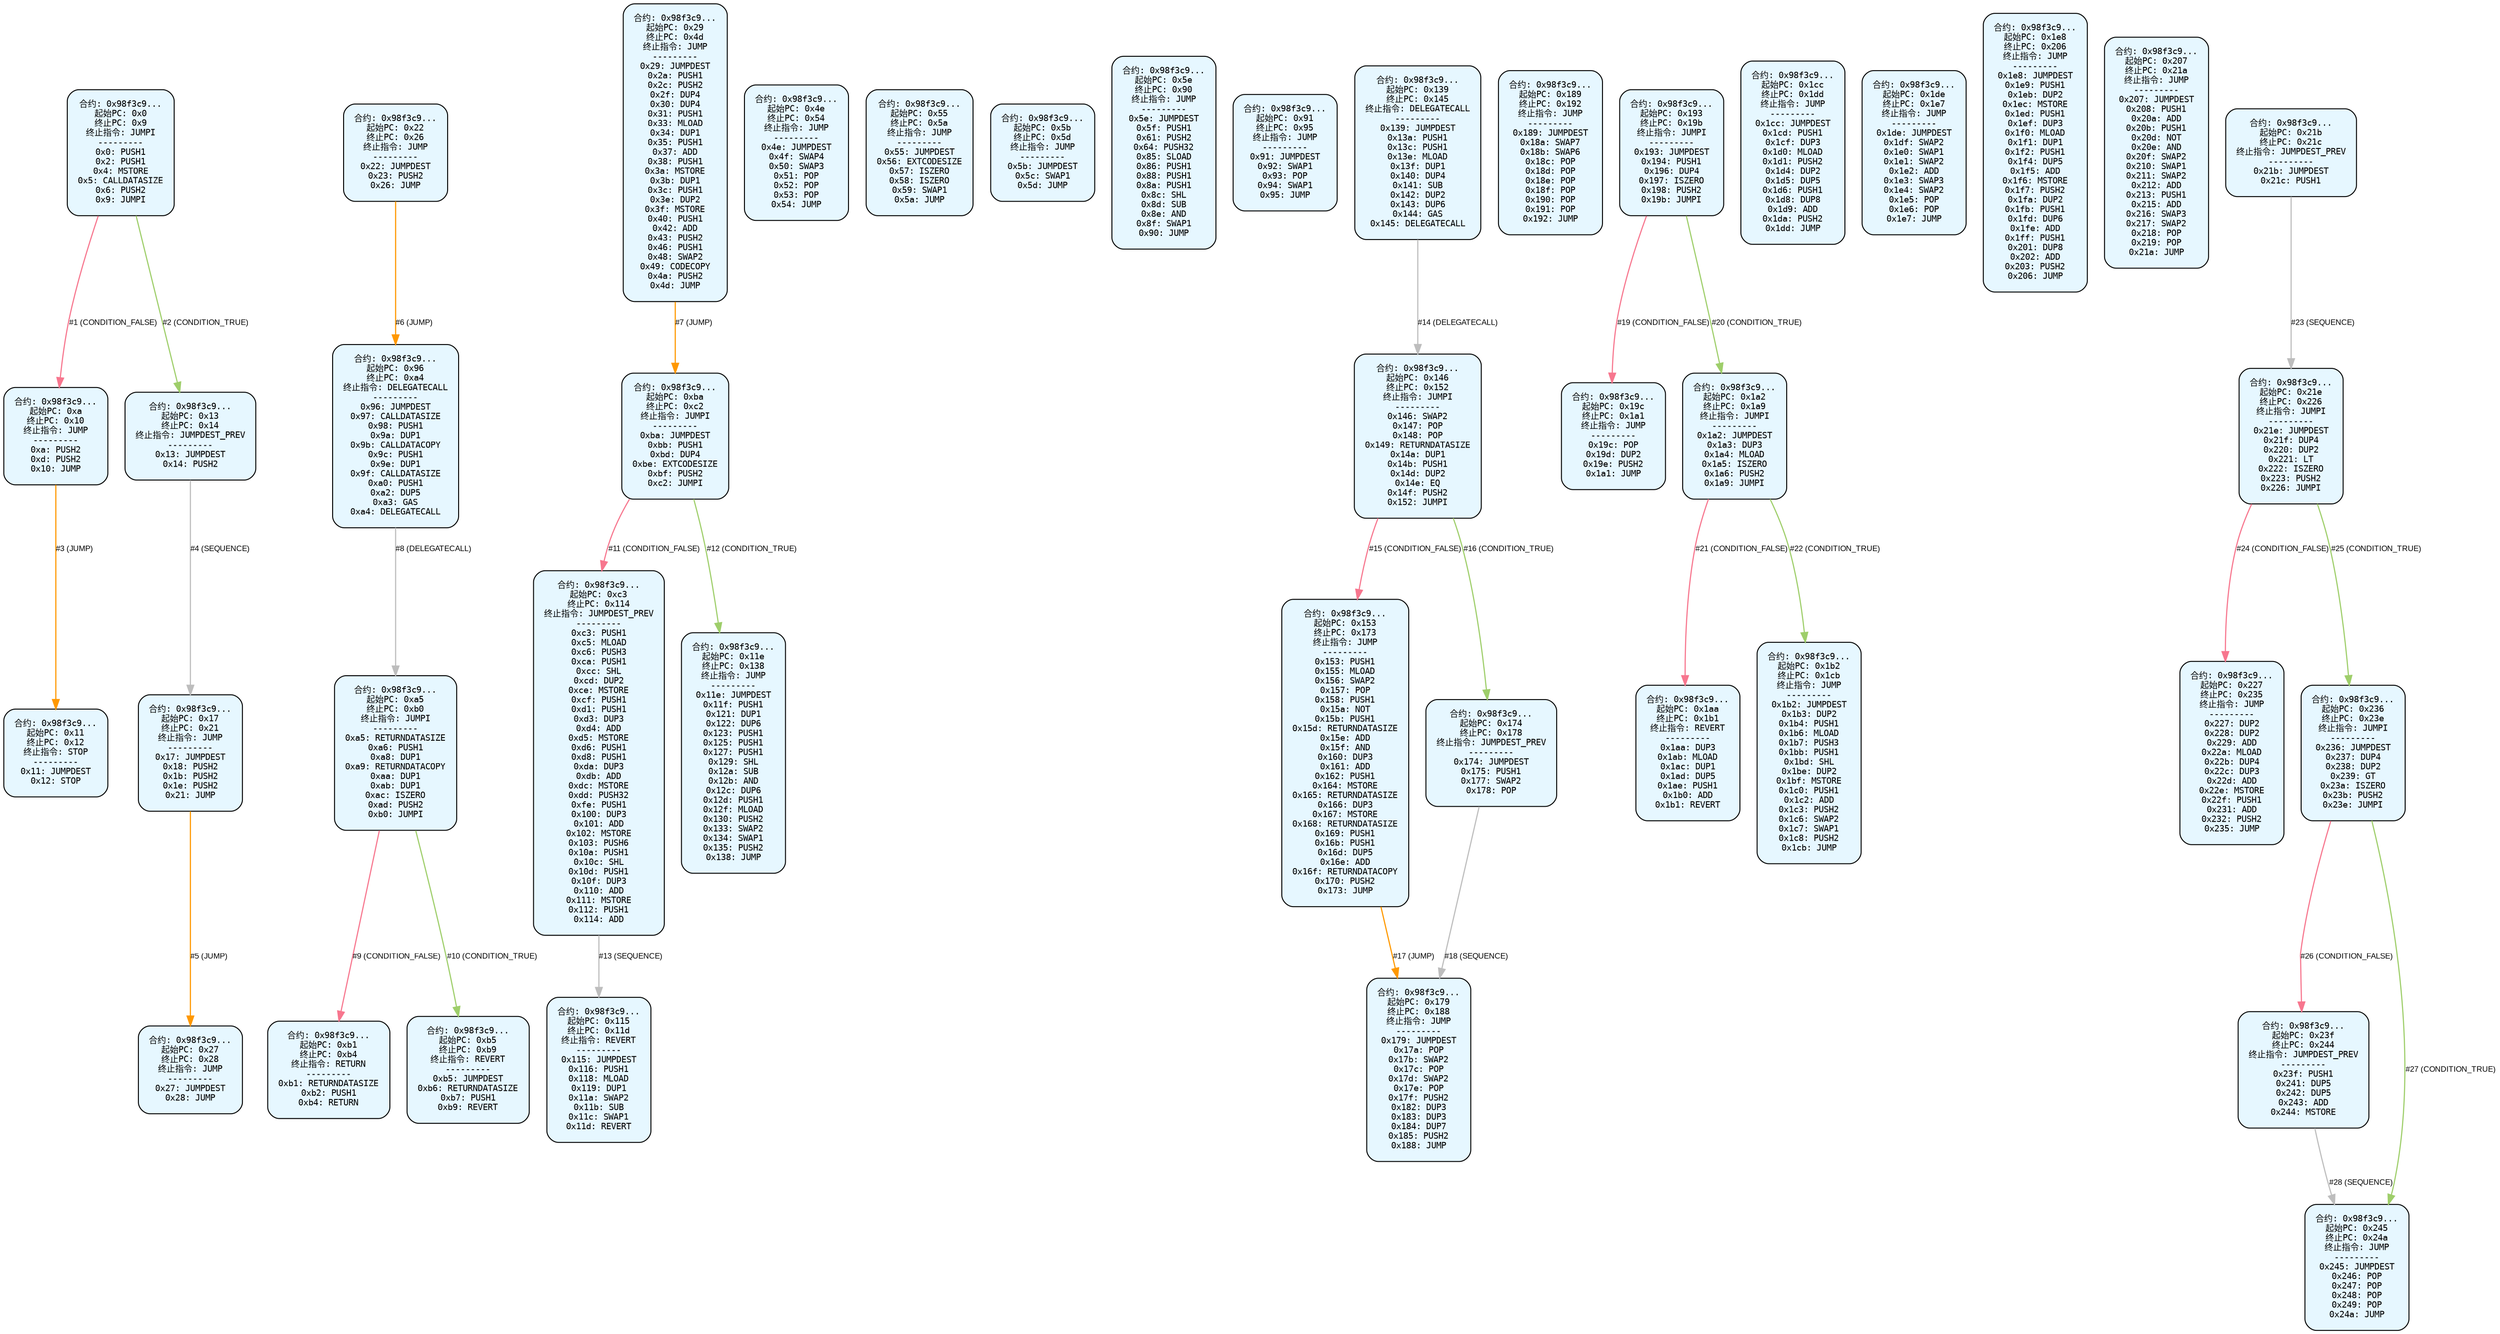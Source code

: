 digraph Static_Complete_CFG {
    rankdir=TB;
    node [shape=box, style="filled, rounded", fontname="Monospace", fontsize=9, margin=0.15];
    edge [fontname="Arial", fontsize=8, penwidth=1.2];
    "block_0" [label="合约: 0x98f3c9...
起始PC: 0x0
终止PC: 0x9
终止指令: JUMPI
---------
0x0: PUSH1
0x2: PUSH1
0x4: MSTORE
0x5: CALLDATASIZE
0x6: PUSH2
0x9: JUMPI", fillcolor="#e6f7ff"];
    "block_a" [label="合约: 0x98f3c9...
起始PC: 0xa
终止PC: 0x10
终止指令: JUMP
---------
0xa: PUSH2
0xd: PUSH2
0x10: JUMP", fillcolor="#e6f7ff"];
    "block_11" [label="合约: 0x98f3c9...
起始PC: 0x11
终止PC: 0x12
终止指令: STOP
---------
0x11: JUMPDEST
0x12: STOP", fillcolor="#e6f7ff"];
    "block_13" [label="合约: 0x98f3c9...
起始PC: 0x13
终止PC: 0x14
终止指令: JUMPDEST_PREV
---------
0x13: JUMPDEST
0x14: PUSH2", fillcolor="#e6f7ff"];
    "block_17" [label="合约: 0x98f3c9...
起始PC: 0x17
终止PC: 0x21
终止指令: JUMP
---------
0x17: JUMPDEST
0x18: PUSH2
0x1b: PUSH2
0x1e: PUSH2
0x21: JUMP", fillcolor="#e6f7ff"];
    "block_22" [label="合约: 0x98f3c9...
起始PC: 0x22
终止PC: 0x26
终止指令: JUMP
---------
0x22: JUMPDEST
0x23: PUSH2
0x26: JUMP", fillcolor="#e6f7ff"];
    "block_27" [label="合约: 0x98f3c9...
起始PC: 0x27
终止PC: 0x28
终止指令: JUMP
---------
0x27: JUMPDEST
0x28: JUMP", fillcolor="#e6f7ff"];
    "block_29" [label="合约: 0x98f3c9...
起始PC: 0x29
终止PC: 0x4d
终止指令: JUMP
---------
0x29: JUMPDEST
0x2a: PUSH1
0x2c: PUSH2
0x2f: DUP4
0x30: DUP4
0x31: PUSH1
0x33: MLOAD
0x34: DUP1
0x35: PUSH1
0x37: ADD
0x38: PUSH1
0x3a: MSTORE
0x3b: DUP1
0x3c: PUSH1
0x3e: DUP2
0x3f: MSTORE
0x40: PUSH1
0x42: ADD
0x43: PUSH2
0x46: PUSH1
0x48: SWAP2
0x49: CODECOPY
0x4a: PUSH2
0x4d: JUMP", fillcolor="#e6f7ff"];
    "block_4e" [label="合约: 0x98f3c9...
起始PC: 0x4e
终止PC: 0x54
终止指令: JUMP
---------
0x4e: JUMPDEST
0x4f: SWAP4
0x50: SWAP3
0x51: POP
0x52: POP
0x53: POP
0x54: JUMP", fillcolor="#e6f7ff"];
    "block_55" [label="合约: 0x98f3c9...
起始PC: 0x55
终止PC: 0x5a
终止指令: JUMP
---------
0x55: JUMPDEST
0x56: EXTCODESIZE
0x57: ISZERO
0x58: ISZERO
0x59: SWAP1
0x5a: JUMP", fillcolor="#e6f7ff"];
    "block_5b" [label="合约: 0x98f3c9...
起始PC: 0x5b
终止PC: 0x5d
终止指令: JUMP
---------
0x5b: JUMPDEST
0x5c: SWAP1
0x5d: JUMP", fillcolor="#e6f7ff"];
    "block_5e" [label="合约: 0x98f3c9...
起始PC: 0x5e
终止PC: 0x90
终止指令: JUMP
---------
0x5e: JUMPDEST
0x5f: PUSH1
0x61: PUSH2
0x64: PUSH32
0x85: SLOAD
0x86: PUSH1
0x88: PUSH1
0x8a: PUSH1
0x8c: SHL
0x8d: SUB
0x8e: AND
0x8f: SWAP1
0x90: JUMP", fillcolor="#e6f7ff"];
    "block_91" [label="合约: 0x98f3c9...
起始PC: 0x91
终止PC: 0x95
终止指令: JUMP
---------
0x91: JUMPDEST
0x92: SWAP1
0x93: POP
0x94: SWAP1
0x95: JUMP", fillcolor="#e6f7ff"];
    "block_96" [label="合约: 0x98f3c9...
起始PC: 0x96
终止PC: 0xa4
终止指令: DELEGATECALL
---------
0x96: JUMPDEST
0x97: CALLDATASIZE
0x98: PUSH1
0x9a: DUP1
0x9b: CALLDATACOPY
0x9c: PUSH1
0x9e: DUP1
0x9f: CALLDATASIZE
0xa0: PUSH1
0xa2: DUP5
0xa3: GAS
0xa4: DELEGATECALL", fillcolor="#e6f7ff"];
    "block_a5" [label="合约: 0x98f3c9...
起始PC: 0xa5
终止PC: 0xb0
终止指令: JUMPI
---------
0xa5: RETURNDATASIZE
0xa6: PUSH1
0xa8: DUP1
0xa9: RETURNDATACOPY
0xaa: DUP1
0xab: DUP1
0xac: ISZERO
0xad: PUSH2
0xb0: JUMPI", fillcolor="#e6f7ff"];
    "block_b1" [label="合约: 0x98f3c9...
起始PC: 0xb1
终止PC: 0xb4
终止指令: RETURN
---------
0xb1: RETURNDATASIZE
0xb2: PUSH1
0xb4: RETURN", fillcolor="#e6f7ff"];
    "block_b5" [label="合约: 0x98f3c9...
起始PC: 0xb5
终止PC: 0xb9
终止指令: REVERT
---------
0xb5: JUMPDEST
0xb6: RETURNDATASIZE
0xb7: PUSH1
0xb9: REVERT", fillcolor="#e6f7ff"];
    "block_ba" [label="合约: 0x98f3c9...
起始PC: 0xba
终止PC: 0xc2
终止指令: JUMPI
---------
0xba: JUMPDEST
0xbb: PUSH1
0xbd: DUP4
0xbe: EXTCODESIZE
0xbf: PUSH2
0xc2: JUMPI", fillcolor="#e6f7ff"];
    "block_c3" [label="合约: 0x98f3c9...
起始PC: 0xc3
终止PC: 0x114
终止指令: JUMPDEST_PREV
---------
0xc3: PUSH1
0xc5: MLOAD
0xc6: PUSH3
0xca: PUSH1
0xcc: SHL
0xcd: DUP2
0xce: MSTORE
0xcf: PUSH1
0xd1: PUSH1
0xd3: DUP3
0xd4: ADD
0xd5: MSTORE
0xd6: PUSH1
0xd8: PUSH1
0xda: DUP3
0xdb: ADD
0xdc: MSTORE
0xdd: PUSH32
0xfe: PUSH1
0x100: DUP3
0x101: ADD
0x102: MSTORE
0x103: PUSH6
0x10a: PUSH1
0x10c: SHL
0x10d: PUSH1
0x10f: DUP3
0x110: ADD
0x111: MSTORE
0x112: PUSH1
0x114: ADD", fillcolor="#e6f7ff"];
    "block_115" [label="合约: 0x98f3c9...
起始PC: 0x115
终止PC: 0x11d
终止指令: REVERT
---------
0x115: JUMPDEST
0x116: PUSH1
0x118: MLOAD
0x119: DUP1
0x11a: SWAP2
0x11b: SUB
0x11c: SWAP1
0x11d: REVERT", fillcolor="#e6f7ff"];
    "block_11e" [label="合约: 0x98f3c9...
起始PC: 0x11e
终止PC: 0x138
终止指令: JUMP
---------
0x11e: JUMPDEST
0x11f: PUSH1
0x121: DUP1
0x122: DUP6
0x123: PUSH1
0x125: PUSH1
0x127: PUSH1
0x129: SHL
0x12a: SUB
0x12b: AND
0x12c: DUP6
0x12d: PUSH1
0x12f: MLOAD
0x130: PUSH2
0x133: SWAP2
0x134: SWAP1
0x135: PUSH2
0x138: JUMP", fillcolor="#e6f7ff"];
    "block_139" [label="合约: 0x98f3c9...
起始PC: 0x139
终止PC: 0x145
终止指令: DELEGATECALL
---------
0x139: JUMPDEST
0x13a: PUSH1
0x13c: PUSH1
0x13e: MLOAD
0x13f: DUP1
0x140: DUP4
0x141: SUB
0x142: DUP2
0x143: DUP6
0x144: GAS
0x145: DELEGATECALL", fillcolor="#e6f7ff"];
    "block_146" [label="合约: 0x98f3c9...
起始PC: 0x146
终止PC: 0x152
终止指令: JUMPI
---------
0x146: SWAP2
0x147: POP
0x148: POP
0x149: RETURNDATASIZE
0x14a: DUP1
0x14b: PUSH1
0x14d: DUP2
0x14e: EQ
0x14f: PUSH2
0x152: JUMPI", fillcolor="#e6f7ff"];
    "block_153" [label="合约: 0x98f3c9...
起始PC: 0x153
终止PC: 0x173
终止指令: JUMP
---------
0x153: PUSH1
0x155: MLOAD
0x156: SWAP2
0x157: POP
0x158: PUSH1
0x15a: NOT
0x15b: PUSH1
0x15d: RETURNDATASIZE
0x15e: ADD
0x15f: AND
0x160: DUP3
0x161: ADD
0x162: PUSH1
0x164: MSTORE
0x165: RETURNDATASIZE
0x166: DUP3
0x167: MSTORE
0x168: RETURNDATASIZE
0x169: PUSH1
0x16b: PUSH1
0x16d: DUP5
0x16e: ADD
0x16f: RETURNDATACOPY
0x170: PUSH2
0x173: JUMP", fillcolor="#e6f7ff"];
    "block_174" [label="合约: 0x98f3c9...
起始PC: 0x174
终止PC: 0x178
终止指令: JUMPDEST_PREV
---------
0x174: JUMPDEST
0x175: PUSH1
0x177: SWAP2
0x178: POP", fillcolor="#e6f7ff"];
    "block_179" [label="合约: 0x98f3c9...
起始PC: 0x179
终止PC: 0x188
终止指令: JUMP
---------
0x179: JUMPDEST
0x17a: POP
0x17b: SWAP2
0x17c: POP
0x17d: SWAP2
0x17e: POP
0x17f: PUSH2
0x182: DUP3
0x183: DUP3
0x184: DUP7
0x185: PUSH2
0x188: JUMP", fillcolor="#e6f7ff"];
    "block_189" [label="合约: 0x98f3c9...
起始PC: 0x189
终止PC: 0x192
终止指令: JUMP
---------
0x189: JUMPDEST
0x18a: SWAP7
0x18b: SWAP6
0x18c: POP
0x18d: POP
0x18e: POP
0x18f: POP
0x190: POP
0x191: POP
0x192: JUMP", fillcolor="#e6f7ff"];
    "block_193" [label="合约: 0x98f3c9...
起始PC: 0x193
终止PC: 0x19b
终止指令: JUMPI
---------
0x193: JUMPDEST
0x194: PUSH1
0x196: DUP4
0x197: ISZERO
0x198: PUSH2
0x19b: JUMPI", fillcolor="#e6f7ff"];
    "block_19c" [label="合约: 0x98f3c9...
起始PC: 0x19c
终止PC: 0x1a1
终止指令: JUMP
---------
0x19c: POP
0x19d: DUP2
0x19e: PUSH2
0x1a1: JUMP", fillcolor="#e6f7ff"];
    "block_1a2" [label="合约: 0x98f3c9...
起始PC: 0x1a2
终止PC: 0x1a9
终止指令: JUMPI
---------
0x1a2: JUMPDEST
0x1a3: DUP3
0x1a4: MLOAD
0x1a5: ISZERO
0x1a6: PUSH2
0x1a9: JUMPI", fillcolor="#e6f7ff"];
    "block_1aa" [label="合约: 0x98f3c9...
起始PC: 0x1aa
终止PC: 0x1b1
终止指令: REVERT
---------
0x1aa: DUP3
0x1ab: MLOAD
0x1ac: DUP1
0x1ad: DUP5
0x1ae: PUSH1
0x1b0: ADD
0x1b1: REVERT", fillcolor="#e6f7ff"];
    "block_1b2" [label="合约: 0x98f3c9...
起始PC: 0x1b2
终止PC: 0x1cb
终止指令: JUMP
---------
0x1b2: JUMPDEST
0x1b3: DUP2
0x1b4: PUSH1
0x1b6: MLOAD
0x1b7: PUSH3
0x1bb: PUSH1
0x1bd: SHL
0x1be: DUP2
0x1bf: MSTORE
0x1c0: PUSH1
0x1c2: ADD
0x1c3: PUSH2
0x1c6: SWAP2
0x1c7: SWAP1
0x1c8: PUSH2
0x1cb: JUMP", fillcolor="#e6f7ff"];
    "block_1cc" [label="合约: 0x98f3c9...
起始PC: 0x1cc
终止PC: 0x1dd
终止指令: JUMP
---------
0x1cc: JUMPDEST
0x1cd: PUSH1
0x1cf: DUP3
0x1d0: MLOAD
0x1d1: PUSH2
0x1d4: DUP2
0x1d5: DUP5
0x1d6: PUSH1
0x1d8: DUP8
0x1d9: ADD
0x1da: PUSH2
0x1dd: JUMP", fillcolor="#e6f7ff"];
    "block_1de" [label="合约: 0x98f3c9...
起始PC: 0x1de
终止PC: 0x1e7
终止指令: JUMP
---------
0x1de: JUMPDEST
0x1df: SWAP2
0x1e0: SWAP1
0x1e1: SWAP2
0x1e2: ADD
0x1e3: SWAP3
0x1e4: SWAP2
0x1e5: POP
0x1e6: POP
0x1e7: JUMP", fillcolor="#e6f7ff"];
    "block_1e8" [label="合约: 0x98f3c9...
起始PC: 0x1e8
终止PC: 0x206
终止指令: JUMP
---------
0x1e8: JUMPDEST
0x1e9: PUSH1
0x1eb: DUP2
0x1ec: MSTORE
0x1ed: PUSH1
0x1ef: DUP3
0x1f0: MLOAD
0x1f1: DUP1
0x1f2: PUSH1
0x1f4: DUP5
0x1f5: ADD
0x1f6: MSTORE
0x1f7: PUSH2
0x1fa: DUP2
0x1fb: PUSH1
0x1fd: DUP6
0x1fe: ADD
0x1ff: PUSH1
0x201: DUP8
0x202: ADD
0x203: PUSH2
0x206: JUMP", fillcolor="#e6f7ff"];
    "block_207" [label="合约: 0x98f3c9...
起始PC: 0x207
终止PC: 0x21a
终止指令: JUMP
---------
0x207: JUMPDEST
0x208: PUSH1
0x20a: ADD
0x20b: PUSH1
0x20d: NOT
0x20e: AND
0x20f: SWAP2
0x210: SWAP1
0x211: SWAP2
0x212: ADD
0x213: PUSH1
0x215: ADD
0x216: SWAP3
0x217: SWAP2
0x218: POP
0x219: POP
0x21a: JUMP", fillcolor="#e6f7ff"];
    "block_21b" [label="合约: 0x98f3c9...
起始PC: 0x21b
终止PC: 0x21c
终止指令: JUMPDEST_PREV
---------
0x21b: JUMPDEST
0x21c: PUSH1", fillcolor="#e6f7ff"];
    "block_21e" [label="合约: 0x98f3c9...
起始PC: 0x21e
终止PC: 0x226
终止指令: JUMPI
---------
0x21e: JUMPDEST
0x21f: DUP4
0x220: DUP2
0x221: LT
0x222: ISZERO
0x223: PUSH2
0x226: JUMPI", fillcolor="#e6f7ff"];
    "block_227" [label="合约: 0x98f3c9...
起始PC: 0x227
终止PC: 0x235
终止指令: JUMP
---------
0x227: DUP2
0x228: DUP2
0x229: ADD
0x22a: MLOAD
0x22b: DUP4
0x22c: DUP3
0x22d: ADD
0x22e: MSTORE
0x22f: PUSH1
0x231: ADD
0x232: PUSH2
0x235: JUMP", fillcolor="#e6f7ff"];
    "block_236" [label="合约: 0x98f3c9...
起始PC: 0x236
终止PC: 0x23e
终止指令: JUMPI
---------
0x236: JUMPDEST
0x237: DUP4
0x238: DUP2
0x239: GT
0x23a: ISZERO
0x23b: PUSH2
0x23e: JUMPI", fillcolor="#e6f7ff"];
    "block_23f" [label="合约: 0x98f3c9...
起始PC: 0x23f
终止PC: 0x244
终止指令: JUMPDEST_PREV
---------
0x23f: PUSH1
0x241: DUP5
0x242: DUP5
0x243: ADD
0x244: MSTORE", fillcolor="#e6f7ff"];
    "block_245" [label="合约: 0x98f3c9...
起始PC: 0x245
终止PC: 0x24a
终止指令: JUMP
---------
0x245: JUMPDEST
0x246: POP
0x247: POP
0x248: POP
0x249: POP
0x24a: JUMP", fillcolor="#e6f7ff"];

    "block_0" -> "block_a" [label="#1 (CONDITION_FALSE)", color="#f7768e"];
    "block_0" -> "block_13" [label="#2 (CONDITION_TRUE)", color="#9ece6a"];
    "block_a" -> "block_11" [label="#3 (JUMP)", color="#ff9800"];
    "block_13" -> "block_17" [label="#4 (SEQUENCE)", color="#bdbdbd"];
    "block_17" -> "block_27" [label="#5 (JUMP)", color="#ff9800"];
    "block_22" -> "block_96" [label="#6 (JUMP)", color="#ff9800"];
    "block_29" -> "block_ba" [label="#7 (JUMP)", color="#ff9800"];
    "block_96" -> "block_a5" [label="#8 (DELEGATECALL)", color="#bdbdbd"];
    "block_a5" -> "block_b1" [label="#9 (CONDITION_FALSE)", color="#f7768e"];
    "block_a5" -> "block_b5" [label="#10 (CONDITION_TRUE)", color="#9ece6a"];
    "block_ba" -> "block_c3" [label="#11 (CONDITION_FALSE)", color="#f7768e"];
    "block_ba" -> "block_11e" [label="#12 (CONDITION_TRUE)", color="#9ece6a"];
    "block_c3" -> "block_115" [label="#13 (SEQUENCE)", color="#bdbdbd"];
    "block_139" -> "block_146" [label="#14 (DELEGATECALL)", color="#bdbdbd"];
    "block_146" -> "block_153" [label="#15 (CONDITION_FALSE)", color="#f7768e"];
    "block_146" -> "block_174" [label="#16 (CONDITION_TRUE)", color="#9ece6a"];
    "block_153" -> "block_179" [label="#17 (JUMP)", color="#ff9800"];
    "block_174" -> "block_179" [label="#18 (SEQUENCE)", color="#bdbdbd"];
    "block_193" -> "block_19c" [label="#19 (CONDITION_FALSE)", color="#f7768e"];
    "block_193" -> "block_1a2" [label="#20 (CONDITION_TRUE)", color="#9ece6a"];
    "block_1a2" -> "block_1aa" [label="#21 (CONDITION_FALSE)", color="#f7768e"];
    "block_1a2" -> "block_1b2" [label="#22 (CONDITION_TRUE)", color="#9ece6a"];
    "block_21b" -> "block_21e" [label="#23 (SEQUENCE)", color="#bdbdbd"];
    "block_21e" -> "block_227" [label="#24 (CONDITION_FALSE)", color="#f7768e"];
    "block_21e" -> "block_236" [label="#25 (CONDITION_TRUE)", color="#9ece6a"];
    "block_236" -> "block_23f" [label="#26 (CONDITION_FALSE)", color="#f7768e"];
    "block_236" -> "block_245" [label="#27 (CONDITION_TRUE)", color="#9ece6a"];
    "block_23f" -> "block_245" [label="#28 (SEQUENCE)", color="#bdbdbd"];
}